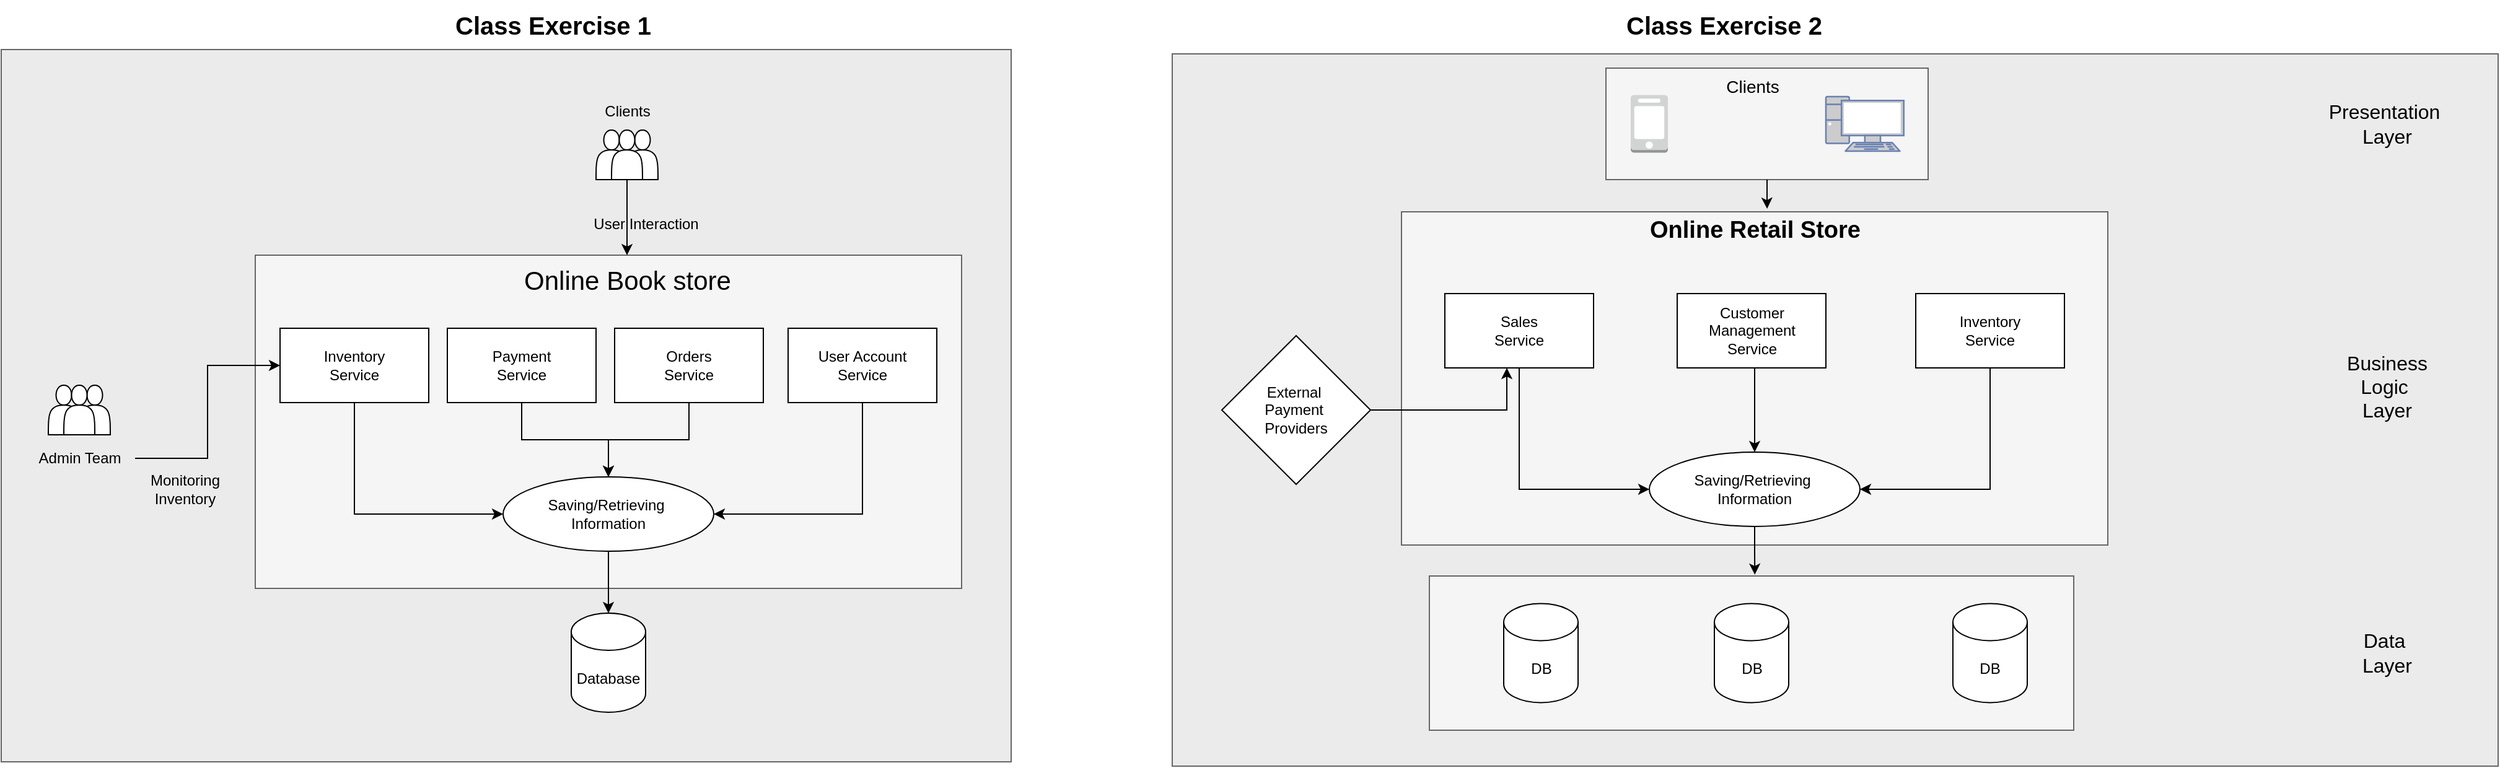 <mxfile version="24.7.17">
  <diagram name="Page-1" id="ok6uAeZnoGjvaKoIYYGb">
    <mxGraphModel dx="167" dy="1187" grid="1" gridSize="10" guides="1" tooltips="1" connect="1" arrows="1" fold="1" page="1" pageScale="1" pageWidth="850" pageHeight="1100" math="0" shadow="0">
      <root>
        <mxCell id="0" />
        <mxCell id="1" parent="0" />
        <mxCell id="8BCZyTPhIXZpTZEpNpGn-38" value="" style="rounded=0;whiteSpace=wrap;html=1;fillColor=#EBEBEB;strokeColor=#666666;fontColor=#333333;" parent="1" vertex="1">
          <mxGeometry x="145" y="15" width="815" height="575" as="geometry" />
        </mxCell>
        <mxCell id="8BCZyTPhIXZpTZEpNpGn-6" value="" style="rounded=0;whiteSpace=wrap;html=1;fillColor=#f5f5f5;fontColor=#333333;strokeColor=#666666;" parent="1" vertex="1">
          <mxGeometry x="350" y="181" width="570" height="269" as="geometry" />
        </mxCell>
        <mxCell id="8BCZyTPhIXZpTZEpNpGn-37" style="edgeStyle=orthogonalEdgeStyle;rounded=0;orthogonalLoop=1;jettySize=auto;html=1;entryX=0;entryY=0.5;entryDx=0;entryDy=0;" parent="1" source="8BCZyTPhIXZpTZEpNpGn-3" target="8BCZyTPhIXZpTZEpNpGn-14" edge="1">
          <mxGeometry relative="1" as="geometry">
            <Array as="points">
              <mxPoint x="430" y="390" />
            </Array>
          </mxGeometry>
        </mxCell>
        <mxCell id="8BCZyTPhIXZpTZEpNpGn-3" value="Inventory&lt;div&gt;Service&lt;/div&gt;" style="rounded=0;whiteSpace=wrap;html=1;" parent="1" vertex="1">
          <mxGeometry x="370" y="240" width="120" height="60" as="geometry" />
        </mxCell>
        <mxCell id="8BCZyTPhIXZpTZEpNpGn-4" value="Payment&lt;div&gt;Service&lt;/div&gt;" style="rounded=0;whiteSpace=wrap;html=1;" parent="1" vertex="1">
          <mxGeometry x="505" y="240" width="120" height="60" as="geometry" />
        </mxCell>
        <mxCell id="8BCZyTPhIXZpTZEpNpGn-35" style="edgeStyle=orthogonalEdgeStyle;rounded=0;orthogonalLoop=1;jettySize=auto;html=1;entryX=0.5;entryY=0;entryDx=0;entryDy=0;" parent="1" source="8BCZyTPhIXZpTZEpNpGn-5" target="8BCZyTPhIXZpTZEpNpGn-14" edge="1">
          <mxGeometry relative="1" as="geometry" />
        </mxCell>
        <mxCell id="8BCZyTPhIXZpTZEpNpGn-5" value="Orders&lt;div&gt;Service&lt;/div&gt;" style="rounded=0;whiteSpace=wrap;html=1;" parent="1" vertex="1">
          <mxGeometry x="640" y="240" width="120" height="60" as="geometry" />
        </mxCell>
        <mxCell id="8BCZyTPhIXZpTZEpNpGn-7" value="Database" style="shape=cylinder3;whiteSpace=wrap;html=1;boundedLbl=1;backgroundOutline=1;size=15;" parent="1" vertex="1">
          <mxGeometry x="605" y="470" width="60" height="80" as="geometry" />
        </mxCell>
        <mxCell id="8BCZyTPhIXZpTZEpNpGn-15" value="" style="edgeStyle=orthogonalEdgeStyle;rounded=0;orthogonalLoop=1;jettySize=auto;html=1;entryX=0.5;entryY=0;entryDx=0;entryDy=0;entryPerimeter=0;" parent="1" source="8BCZyTPhIXZpTZEpNpGn-4" target="8BCZyTPhIXZpTZEpNpGn-14" edge="1">
          <mxGeometry relative="1" as="geometry">
            <mxPoint x="565" y="300" as="sourcePoint" />
            <mxPoint x="565" y="470" as="targetPoint" />
          </mxGeometry>
        </mxCell>
        <mxCell id="8BCZyTPhIXZpTZEpNpGn-14" value="Saving/Retrieving&amp;nbsp;&lt;div&gt;Information&lt;/div&gt;" style="ellipse;whiteSpace=wrap;html=1;" parent="1" vertex="1">
          <mxGeometry x="550" y="360" width="170" height="60" as="geometry" />
        </mxCell>
        <mxCell id="8BCZyTPhIXZpTZEpNpGn-19" value="" style="group" parent="1" vertex="1" connectable="0">
          <mxGeometry x="625" y="80" width="50" height="40" as="geometry" />
        </mxCell>
        <mxCell id="8BCZyTPhIXZpTZEpNpGn-16" value="" style="shape=actor;whiteSpace=wrap;html=1;" parent="8BCZyTPhIXZpTZEpNpGn-19" vertex="1">
          <mxGeometry width="25" height="40" as="geometry" />
        </mxCell>
        <mxCell id="8BCZyTPhIXZpTZEpNpGn-17" value="" style="shape=actor;whiteSpace=wrap;html=1;" parent="8BCZyTPhIXZpTZEpNpGn-19" vertex="1">
          <mxGeometry x="25" width="25" height="40" as="geometry" />
        </mxCell>
        <mxCell id="8BCZyTPhIXZpTZEpNpGn-18" value="" style="shape=actor;whiteSpace=wrap;html=1;" parent="8BCZyTPhIXZpTZEpNpGn-19" vertex="1">
          <mxGeometry x="12.5" width="25" height="40" as="geometry" />
        </mxCell>
        <mxCell id="8BCZyTPhIXZpTZEpNpGn-21" value="Online Book store" style="text;html=1;align=center;verticalAlign=middle;whiteSpace=wrap;rounded=0;fontSize=21;" parent="1" vertex="1">
          <mxGeometry x="552.5" y="181" width="195" height="40" as="geometry" />
        </mxCell>
        <mxCell id="8BCZyTPhIXZpTZEpNpGn-22" style="edgeStyle=orthogonalEdgeStyle;rounded=0;orthogonalLoop=1;jettySize=auto;html=1;entryX=0.5;entryY=0;entryDx=0;entryDy=0;" parent="1" source="8BCZyTPhIXZpTZEpNpGn-18" target="8BCZyTPhIXZpTZEpNpGn-21" edge="1">
          <mxGeometry relative="1" as="geometry" />
        </mxCell>
        <mxCell id="8BCZyTPhIXZpTZEpNpGn-23" value="Clients" style="text;html=1;align=center;verticalAlign=middle;resizable=0;points=[];autosize=1;strokeColor=none;fillColor=none;" parent="1" vertex="1">
          <mxGeometry x="620" y="50" width="60" height="30" as="geometry" />
        </mxCell>
        <mxCell id="8BCZyTPhIXZpTZEpNpGn-24" value="User Interaction" style="text;html=1;align=center;verticalAlign=middle;resizable=0;points=[];autosize=1;strokeColor=none;fillColor=none;" parent="1" vertex="1">
          <mxGeometry x="610" y="141" width="110" height="30" as="geometry" />
        </mxCell>
        <mxCell id="8BCZyTPhIXZpTZEpNpGn-25" value="" style="group" parent="1" vertex="1" connectable="0">
          <mxGeometry x="183" y="286" width="50" height="40" as="geometry" />
        </mxCell>
        <mxCell id="8BCZyTPhIXZpTZEpNpGn-26" value="" style="shape=actor;whiteSpace=wrap;html=1;" parent="8BCZyTPhIXZpTZEpNpGn-25" vertex="1">
          <mxGeometry width="25" height="40" as="geometry" />
        </mxCell>
        <mxCell id="8BCZyTPhIXZpTZEpNpGn-27" value="" style="shape=actor;whiteSpace=wrap;html=1;" parent="8BCZyTPhIXZpTZEpNpGn-25" vertex="1">
          <mxGeometry x="25" width="25" height="40" as="geometry" />
        </mxCell>
        <mxCell id="8BCZyTPhIXZpTZEpNpGn-28" value="" style="shape=actor;whiteSpace=wrap;html=1;" parent="8BCZyTPhIXZpTZEpNpGn-25" vertex="1">
          <mxGeometry x="12.5" width="25" height="40" as="geometry" />
        </mxCell>
        <mxCell id="8BCZyTPhIXZpTZEpNpGn-30" style="edgeStyle=orthogonalEdgeStyle;rounded=0;orthogonalLoop=1;jettySize=auto;html=1;entryX=0;entryY=0.5;entryDx=0;entryDy=0;" parent="1" source="8BCZyTPhIXZpTZEpNpGn-29" target="8BCZyTPhIXZpTZEpNpGn-3" edge="1">
          <mxGeometry relative="1" as="geometry" />
        </mxCell>
        <mxCell id="8BCZyTPhIXZpTZEpNpGn-29" value="Admin Team" style="text;html=1;align=center;verticalAlign=middle;resizable=0;points=[];autosize=1;strokeColor=none;fillColor=none;" parent="1" vertex="1">
          <mxGeometry x="163" y="330" width="90" height="30" as="geometry" />
        </mxCell>
        <mxCell id="8BCZyTPhIXZpTZEpNpGn-32" value="Monitoring&lt;div&gt;Inventory&lt;/div&gt;" style="text;html=1;align=center;verticalAlign=middle;resizable=0;points=[];autosize=1;strokeColor=none;fillColor=none;" parent="1" vertex="1">
          <mxGeometry x="253" y="350" width="80" height="40" as="geometry" />
        </mxCell>
        <mxCell id="8BCZyTPhIXZpTZEpNpGn-36" style="edgeStyle=orthogonalEdgeStyle;rounded=0;orthogonalLoop=1;jettySize=auto;html=1;entryX=1;entryY=0.5;entryDx=0;entryDy=0;" parent="1" source="8BCZyTPhIXZpTZEpNpGn-33" target="8BCZyTPhIXZpTZEpNpGn-14" edge="1">
          <mxGeometry relative="1" as="geometry">
            <Array as="points">
              <mxPoint x="840" y="390" />
            </Array>
          </mxGeometry>
        </mxCell>
        <mxCell id="8BCZyTPhIXZpTZEpNpGn-33" value="User Account&lt;div&gt;Service&lt;/div&gt;" style="rounded=0;whiteSpace=wrap;html=1;" parent="1" vertex="1">
          <mxGeometry x="780" y="240" width="120" height="60" as="geometry" />
        </mxCell>
        <mxCell id="8BCZyTPhIXZpTZEpNpGn-34" style="edgeStyle=orthogonalEdgeStyle;rounded=0;orthogonalLoop=1;jettySize=auto;html=1;entryX=0.5;entryY=0;entryDx=0;entryDy=0;entryPerimeter=0;" parent="1" source="8BCZyTPhIXZpTZEpNpGn-14" target="8BCZyTPhIXZpTZEpNpGn-7" edge="1">
          <mxGeometry relative="1" as="geometry" />
        </mxCell>
        <mxCell id="8BCZyTPhIXZpTZEpNpGn-39" value="Class Exercise 1" style="text;html=1;align=center;verticalAlign=middle;resizable=0;points=[];autosize=1;strokeColor=none;fillColor=none;fontSize=20;fontStyle=1" parent="1" vertex="1">
          <mxGeometry x="505" y="-25" width="170" height="40" as="geometry" />
        </mxCell>
        <mxCell id="RLxnvFg4Q3Afqk0a8VIP-1" value="" style="rounded=0;whiteSpace=wrap;html=1;fillColor=#EBEBEB;strokeColor=#666666;fontColor=#333333;" vertex="1" parent="1">
          <mxGeometry x="1090" y="18.5" width="1070" height="575" as="geometry" />
        </mxCell>
        <mxCell id="RLxnvFg4Q3Afqk0a8VIP-2" value="Class Exercise 2" style="text;html=1;align=center;verticalAlign=middle;resizable=0;points=[];autosize=1;strokeColor=none;fillColor=none;fontSize=20;fontStyle=1" vertex="1" parent="1">
          <mxGeometry x="1450" y="-25" width="170" height="40" as="geometry" />
        </mxCell>
        <mxCell id="RLxnvFg4Q3Afqk0a8VIP-5" value="" style="rounded=0;whiteSpace=wrap;html=1;fillColor=#f5f5f5;fontColor=#333333;strokeColor=#666666;" vertex="1" parent="1">
          <mxGeometry x="1275" y="146" width="570" height="269" as="geometry" />
        </mxCell>
        <mxCell id="RLxnvFg4Q3Afqk0a8VIP-18" style="edgeStyle=orthogonalEdgeStyle;rounded=0;orthogonalLoop=1;jettySize=auto;html=1;entryX=0;entryY=0.5;entryDx=0;entryDy=0;" edge="1" parent="1" source="RLxnvFg4Q3Afqk0a8VIP-6" target="RLxnvFg4Q3Afqk0a8VIP-11">
          <mxGeometry relative="1" as="geometry">
            <Array as="points">
              <mxPoint x="1370" y="370" />
            </Array>
          </mxGeometry>
        </mxCell>
        <mxCell id="RLxnvFg4Q3Afqk0a8VIP-6" value="Sales&lt;div&gt;Service&lt;/div&gt;" style="rounded=0;whiteSpace=wrap;html=1;" vertex="1" parent="1">
          <mxGeometry x="1310" y="212" width="120" height="60" as="geometry" />
        </mxCell>
        <mxCell id="RLxnvFg4Q3Afqk0a8VIP-19" style="edgeStyle=orthogonalEdgeStyle;rounded=0;orthogonalLoop=1;jettySize=auto;html=1;entryX=0.5;entryY=0;entryDx=0;entryDy=0;" edge="1" parent="1" source="RLxnvFg4Q3Afqk0a8VIP-7" target="RLxnvFg4Q3Afqk0a8VIP-11">
          <mxGeometry relative="1" as="geometry">
            <mxPoint x="1556.4" y="344.2" as="targetPoint" />
            <Array as="points">
              <mxPoint x="1560" y="290" />
              <mxPoint x="1560" y="290" />
            </Array>
          </mxGeometry>
        </mxCell>
        <mxCell id="RLxnvFg4Q3Afqk0a8VIP-7" value="Customer Management&lt;br&gt;&lt;span style=&quot;background-color: initial;&quot;&gt;Service&lt;/span&gt;" style="rounded=0;whiteSpace=wrap;html=1;" vertex="1" parent="1">
          <mxGeometry x="1497.5" y="212" width="120" height="60" as="geometry" />
        </mxCell>
        <mxCell id="RLxnvFg4Q3Afqk0a8VIP-20" style="edgeStyle=orthogonalEdgeStyle;rounded=0;orthogonalLoop=1;jettySize=auto;html=1;entryX=1;entryY=0.5;entryDx=0;entryDy=0;" edge="1" parent="1" source="RLxnvFg4Q3Afqk0a8VIP-8" target="RLxnvFg4Q3Afqk0a8VIP-11">
          <mxGeometry relative="1" as="geometry">
            <Array as="points">
              <mxPoint x="1750" y="370" />
            </Array>
          </mxGeometry>
        </mxCell>
        <mxCell id="RLxnvFg4Q3Afqk0a8VIP-8" value="Inventory&lt;div&gt;Service&lt;/div&gt;" style="rounded=0;whiteSpace=wrap;html=1;" vertex="1" parent="1">
          <mxGeometry x="1690" y="212" width="120" height="60" as="geometry" />
        </mxCell>
        <mxCell id="RLxnvFg4Q3Afqk0a8VIP-9" value="Online Retail Store" style="text;html=1;align=center;verticalAlign=middle;resizable=0;points=[];autosize=1;strokeColor=none;fillColor=none;fontSize=19;fontStyle=1" vertex="1" parent="1">
          <mxGeometry x="1470" y="141" width="180" height="40" as="geometry" />
        </mxCell>
        <mxCell id="RLxnvFg4Q3Afqk0a8VIP-22" style="edgeStyle=orthogonalEdgeStyle;rounded=0;orthogonalLoop=1;jettySize=auto;html=1;" edge="1" parent="1" source="RLxnvFg4Q3Afqk0a8VIP-10">
          <mxGeometry relative="1" as="geometry">
            <mxPoint x="1360" y="272" as="targetPoint" />
            <Array as="points">
              <mxPoint x="1360" y="306" />
              <mxPoint x="1360" y="272" />
            </Array>
          </mxGeometry>
        </mxCell>
        <mxCell id="RLxnvFg4Q3Afqk0a8VIP-10" value="External&amp;nbsp;&lt;div&gt;Payment&amp;nbsp;&lt;div&gt;Providers&lt;/div&gt;&lt;/div&gt;" style="rhombus;whiteSpace=wrap;html=1;" vertex="1" parent="1">
          <mxGeometry x="1130" y="246" width="120" height="120" as="geometry" />
        </mxCell>
        <mxCell id="RLxnvFg4Q3Afqk0a8VIP-21" style="edgeStyle=orthogonalEdgeStyle;rounded=0;orthogonalLoop=1;jettySize=auto;html=1;" edge="1" parent="1" source="RLxnvFg4Q3Afqk0a8VIP-11">
          <mxGeometry relative="1" as="geometry">
            <mxPoint x="1560.13" y="438.913" as="targetPoint" />
          </mxGeometry>
        </mxCell>
        <mxCell id="RLxnvFg4Q3Afqk0a8VIP-11" value="Saving/Retrieving&amp;nbsp;&lt;div&gt;Information&lt;/div&gt;" style="ellipse;whiteSpace=wrap;html=1;" vertex="1" parent="1">
          <mxGeometry x="1475" y="340" width="170" height="60" as="geometry" />
        </mxCell>
        <mxCell id="RLxnvFg4Q3Afqk0a8VIP-12" value="" style="rounded=0;whiteSpace=wrap;html=1;fillColor=#f5f5f5;fontColor=#333333;strokeColor=#666666;" vertex="1" parent="1">
          <mxGeometry x="1297.5" y="440" width="520" height="124.5" as="geometry" />
        </mxCell>
        <mxCell id="RLxnvFg4Q3Afqk0a8VIP-3" value="DB" style="shape=cylinder3;whiteSpace=wrap;html=1;boundedLbl=1;backgroundOutline=1;size=15;" vertex="1" parent="1">
          <mxGeometry x="1357.5" y="462.25" width="60" height="80" as="geometry" />
        </mxCell>
        <mxCell id="RLxnvFg4Q3Afqk0a8VIP-13" value="DB" style="shape=cylinder3;whiteSpace=wrap;html=1;boundedLbl=1;backgroundOutline=1;size=15;" vertex="1" parent="1">
          <mxGeometry x="1527.5" y="462.25" width="60" height="80" as="geometry" />
        </mxCell>
        <mxCell id="RLxnvFg4Q3Afqk0a8VIP-14" value="DB" style="shape=cylinder3;whiteSpace=wrap;html=1;boundedLbl=1;backgroundOutline=1;size=15;" vertex="1" parent="1">
          <mxGeometry x="1720" y="462.25" width="60" height="80" as="geometry" />
        </mxCell>
        <mxCell id="RLxnvFg4Q3Afqk0a8VIP-15" value="Data&amp;nbsp;&lt;div&gt;Layer&lt;/div&gt;" style="text;html=1;align=center;verticalAlign=middle;resizable=0;points=[];autosize=1;strokeColor=none;fillColor=none;fontSize=16;" vertex="1" parent="1">
          <mxGeometry x="2040" y="477.25" width="60" height="50" as="geometry" />
        </mxCell>
        <mxCell id="RLxnvFg4Q3Afqk0a8VIP-16" value="Business&lt;div&gt;Logic&amp;nbsp;&lt;/div&gt;&lt;div&gt;Layer&lt;/div&gt;" style="text;html=1;align=center;verticalAlign=middle;resizable=0;points=[];autosize=1;strokeColor=none;fillColor=none;fontSize=16;" vertex="1" parent="1">
          <mxGeometry x="2025" y="252" width="90" height="70" as="geometry" />
        </mxCell>
        <mxCell id="RLxnvFg4Q3Afqk0a8VIP-17" value="&lt;div&gt;Presentation&amp;nbsp;&lt;/div&gt;&lt;div&gt;Layer&lt;/div&gt;" style="text;html=1;align=center;verticalAlign=middle;resizable=0;points=[];autosize=1;strokeColor=none;fillColor=none;fontSize=16;" vertex="1" parent="1">
          <mxGeometry x="2010" y="50" width="120" height="50" as="geometry" />
        </mxCell>
        <mxCell id="RLxnvFg4Q3Afqk0a8VIP-31" value="" style="rounded=0;whiteSpace=wrap;html=1;fillColor=#f5f5f5;fontColor=#333333;strokeColor=#666666;" vertex="1" parent="1">
          <mxGeometry x="1440" y="30" width="260" height="90" as="geometry" />
        </mxCell>
        <mxCell id="RLxnvFg4Q3Afqk0a8VIP-30" value="" style="outlineConnect=0;dashed=0;verticalLabelPosition=bottom;verticalAlign=top;align=center;html=1;shape=mxgraph.aws3.mobile_client;fillColor=#D2D3D3;gradientColor=none;" vertex="1" parent="1">
          <mxGeometry x="1460" y="51.75" width="30" height="46.5" as="geometry" />
        </mxCell>
        <mxCell id="RLxnvFg4Q3Afqk0a8VIP-27" value="Clients" style="text;html=1;align=center;verticalAlign=middle;resizable=0;points=[];autosize=1;strokeColor=none;fillColor=none;fontSize=14;" vertex="1" parent="1">
          <mxGeometry x="1522.5" y="30" width="70" height="30" as="geometry" />
        </mxCell>
        <mxCell id="RLxnvFg4Q3Afqk0a8VIP-32" value="" style="fontColor=#0066CC;verticalAlign=top;verticalLabelPosition=bottom;labelPosition=center;align=center;html=1;outlineConnect=0;fillColor=#CCCCCC;strokeColor=#6881B3;gradientColor=none;gradientDirection=north;strokeWidth=2;shape=mxgraph.networks.pc;" vertex="1" parent="1">
          <mxGeometry x="1617.5" y="53" width="62.86" height="44" as="geometry" />
        </mxCell>
        <mxCell id="RLxnvFg4Q3Afqk0a8VIP-34" style="edgeStyle=orthogonalEdgeStyle;rounded=0;orthogonalLoop=1;jettySize=auto;html=1;entryX=0.556;entryY=0.063;entryDx=0;entryDy=0;entryPerimeter=0;" edge="1" parent="1" source="RLxnvFg4Q3Afqk0a8VIP-31" target="RLxnvFg4Q3Afqk0a8VIP-9">
          <mxGeometry relative="1" as="geometry" />
        </mxCell>
      </root>
    </mxGraphModel>
  </diagram>
</mxfile>
